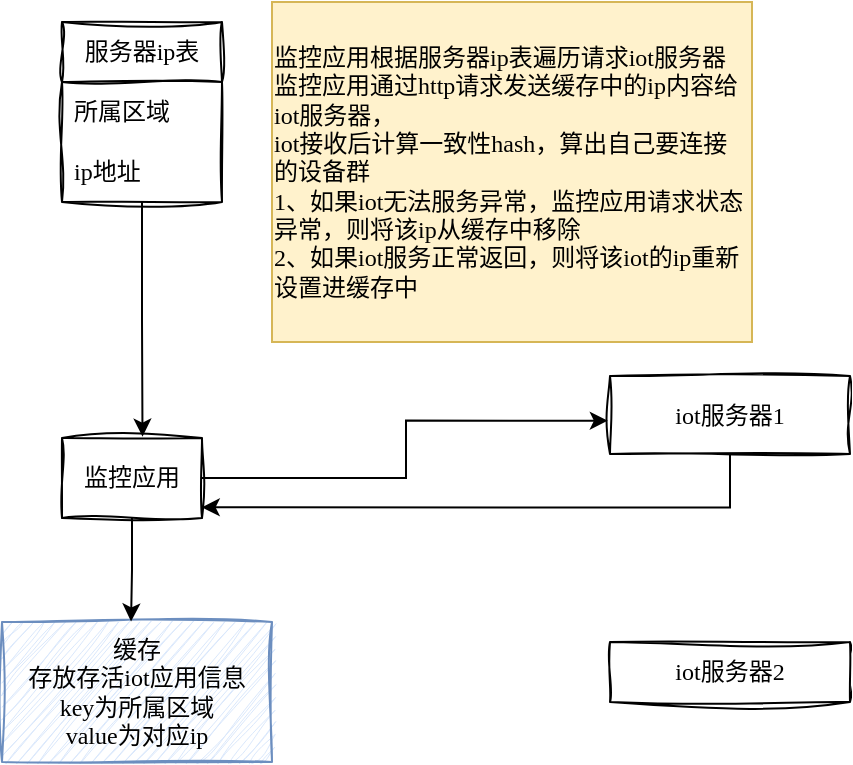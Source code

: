 <mxfile version="22.1.11" type="github">
  <diagram name="第 1 页" id="AN6ldcmXwKZ_Ya7eOYBY">
    <mxGraphModel dx="1510" dy="355" grid="1" gridSize="10" guides="1" tooltips="1" connect="1" arrows="1" fold="1" page="1" pageScale="1" pageWidth="827" pageHeight="1169" math="0" shadow="0">
      <root>
        <mxCell id="0" />
        <mxCell id="1" parent="0" />
        <mxCell id="nrm_QGzcfDuFEVkFxr-K-1" value="&lt;font face=&quot;ZCOOL KuaiLe&quot; data-font-src=&quot;https://fonts.googleapis.com/css?family=ZCOOL+KuaiLe&quot;&gt;监控应用&lt;/font&gt;" style="rounded=0;whiteSpace=wrap;html=1;sketch=1;curveFitting=1;jiggle=2;fontFamily= ZCOOL KuaiLe;fontSource=https%3A%2F%2Ffonts.googleapis.com%2Fcss%3Ffamily%3D%2BZCOOL%2BKuaiLe;" parent="1" vertex="1">
          <mxGeometry x="20" y="258" width="70" height="40" as="geometry" />
        </mxCell>
        <mxCell id="nrm_QGzcfDuFEVkFxr-K-2" value="&lt;font data-font-src=&quot;https://fonts.googleapis.com/css?family=ZCOOL+KuaiLe&quot;&gt;服务器ip表&lt;/font&gt;" style="swimlane;fontStyle=0;childLayout=stackLayout;horizontal=1;startSize=30;horizontalStack=0;resizeParent=1;resizeParentMax=0;resizeLast=0;collapsible=1;marginBottom=0;whiteSpace=wrap;html=1;sketch=1;curveFitting=1;jiggle=2;fontFamily=ZCOOL KuaiLe;fontSource=https%3A%2F%2Ffonts.googleapis.com%2Fcss%3Ffamily%3DZCOOL%2BKuaiLe;" parent="1" vertex="1">
          <mxGeometry x="20" y="50" width="80" height="90" as="geometry" />
        </mxCell>
        <mxCell id="nrm_QGzcfDuFEVkFxr-K-3" value="&lt;font face=&quot;ZCOOL KuaiLe&quot; data-font-src=&quot;https://fonts.googleapis.com/css?family=+ZCOOL+KuaiLe&quot;&gt;所属区域&lt;/font&gt;" style="text;strokeColor=none;fillColor=none;align=left;verticalAlign=middle;spacingLeft=4;spacingRight=4;overflow=hidden;points=[[0,0.5],[1,0.5]];portConstraint=eastwest;rotatable=0;whiteSpace=wrap;html=1;" parent="nrm_QGzcfDuFEVkFxr-K-2" vertex="1">
          <mxGeometry y="30" width="80" height="30" as="geometry" />
        </mxCell>
        <mxCell id="nrm_QGzcfDuFEVkFxr-K-4" value="&lt;font data-font-src=&quot;https://fonts.googleapis.com/css?family=ZCOOL+KuaiLe&quot; face=&quot;ZCOOL KuaiLe&quot;&gt;ip地址&lt;/font&gt;" style="text;strokeColor=none;fillColor=none;align=left;verticalAlign=middle;spacingLeft=4;spacingRight=4;overflow=hidden;points=[[0,0.5],[1,0.5]];portConstraint=eastwest;rotatable=0;whiteSpace=wrap;html=1;" parent="nrm_QGzcfDuFEVkFxr-K-2" vertex="1">
          <mxGeometry y="60" width="80" height="30" as="geometry" />
        </mxCell>
        <mxCell id="nrm_QGzcfDuFEVkFxr-K-6" value="&lt;font face=&quot;ZCOOL KuaiLe&quot;&gt;缓存&lt;br&gt;存放存活iot应用信息&lt;br&gt;key为所属区域&lt;br&gt;value为对应ip&lt;br&gt;&lt;/font&gt;" style="rounded=0;whiteSpace=wrap;html=1;sketch=1;curveFitting=1;jiggle=2;fillColor=#dae8fc;strokeColor=#6c8ebf;" parent="1" vertex="1">
          <mxGeometry x="-10" y="350" width="135" height="70" as="geometry" />
        </mxCell>
        <mxCell id="nrm_QGzcfDuFEVkFxr-K-7" value="&lt;font data-font-src=&quot;https://fonts.googleapis.com/css?family=+ZCOOL+KuaiLe&quot; face=&quot;ZCOOL KuaiLe&quot;&gt;iot服务器1&lt;/font&gt;" style="rounded=0;whiteSpace=wrap;html=1;sketch=1;curveFitting=1;jiggle=2;" parent="1" vertex="1">
          <mxGeometry x="294" y="227" width="120" height="39" as="geometry" />
        </mxCell>
        <mxCell id="nrm_QGzcfDuFEVkFxr-K-8" value="&lt;font data-font-src=&quot;https://fonts.googleapis.com/css?family=ZCOOL+KuaiLe&quot; face=&quot;ZCOOL KuaiLe&quot;&gt;iot服务器2&lt;/font&gt;" style="rounded=0;whiteSpace=wrap;html=1;sketch=1;curveFitting=1;jiggle=2;" parent="1" vertex="1">
          <mxGeometry x="294" y="360" width="120" height="30" as="geometry" />
        </mxCell>
        <mxCell id="nrm_QGzcfDuFEVkFxr-K-19" style="edgeStyle=orthogonalEdgeStyle;rounded=0;orthogonalLoop=1;jettySize=auto;html=1;entryX=-0.009;entryY=0.573;entryDx=0;entryDy=0;entryPerimeter=0;" parent="1" source="nrm_QGzcfDuFEVkFxr-K-1" target="nrm_QGzcfDuFEVkFxr-K-7" edge="1">
          <mxGeometry relative="1" as="geometry" />
        </mxCell>
        <mxCell id="nrm_QGzcfDuFEVkFxr-K-20" style="edgeStyle=orthogonalEdgeStyle;rounded=0;orthogonalLoop=1;jettySize=auto;html=1;exitX=0.5;exitY=1;exitDx=0;exitDy=0;entryX=0.998;entryY=0.867;entryDx=0;entryDy=0;entryPerimeter=0;" parent="1" source="nrm_QGzcfDuFEVkFxr-K-7" target="nrm_QGzcfDuFEVkFxr-K-1" edge="1">
          <mxGeometry relative="1" as="geometry" />
        </mxCell>
        <mxCell id="ucSmqAR6NVpOnke9nggz-1" style="edgeStyle=orthogonalEdgeStyle;rounded=0;orthogonalLoop=1;jettySize=auto;html=1;entryX=0.575;entryY=-0.017;entryDx=0;entryDy=0;entryPerimeter=0;" edge="1" parent="1" source="nrm_QGzcfDuFEVkFxr-K-2" target="nrm_QGzcfDuFEVkFxr-K-1">
          <mxGeometry relative="1" as="geometry" />
        </mxCell>
        <mxCell id="ucSmqAR6NVpOnke9nggz-2" style="edgeStyle=orthogonalEdgeStyle;rounded=0;orthogonalLoop=1;jettySize=auto;html=1;exitX=0.5;exitY=1;exitDx=0;exitDy=0;entryX=0.478;entryY=-0.004;entryDx=0;entryDy=0;entryPerimeter=0;" edge="1" parent="1" source="nrm_QGzcfDuFEVkFxr-K-1" target="nrm_QGzcfDuFEVkFxr-K-6">
          <mxGeometry relative="1" as="geometry" />
        </mxCell>
        <mxCell id="ucSmqAR6NVpOnke9nggz-4" value="&lt;div style=&quot;text-align: left;&quot;&gt;&lt;span style=&quot;font-family: &amp;quot;ZCOOL KuaiLe&amp;quot;; background-color: initial;&quot;&gt;监控应用根据服务器ip表遍历请求iot服务器&lt;/span&gt;&lt;/div&gt;&lt;div style=&quot;text-align: left;&quot;&gt;&lt;span style=&quot;font-family: &amp;quot;ZCOOL KuaiLe&amp;quot;; background-color: initial;&quot;&gt;监控应用通过http请求发送缓存中的ip内容给iot服务器，&lt;/span&gt;&lt;/div&gt;&lt;font data-font-src=&quot;https://fonts.googleapis.com/css?family=+ZCOOL+KuaiLe&quot; face=&quot;ZCOOL KuaiLe&quot;&gt;&lt;div style=&quot;text-align: left;&quot;&gt;&lt;span style=&quot;background-color: initial;&quot;&gt;iot接收后计算一致性hash，算出自己要连接的设备群&lt;/span&gt;&lt;/div&gt;&lt;div style=&quot;text-align: left;&quot;&gt;&lt;span style=&quot;background-color: initial;&quot;&gt;1、如果iot无法服务异常，监控应用请求状态异常，则将该ip从缓存中移除&lt;/span&gt;&lt;/div&gt;&lt;div style=&quot;text-align: left;&quot;&gt;&lt;span style=&quot;background-color: initial;&quot;&gt;2、如果iot服务正常返回，则将该iot的ip重新设置进缓存中&lt;/span&gt;&lt;/div&gt;&lt;/font&gt;" style="rounded=0;whiteSpace=wrap;html=1;fillColor=#fff2cc;strokeColor=#d6b656;" vertex="1" parent="1">
          <mxGeometry x="125" y="40" width="240" height="170" as="geometry" />
        </mxCell>
      </root>
    </mxGraphModel>
  </diagram>
</mxfile>
